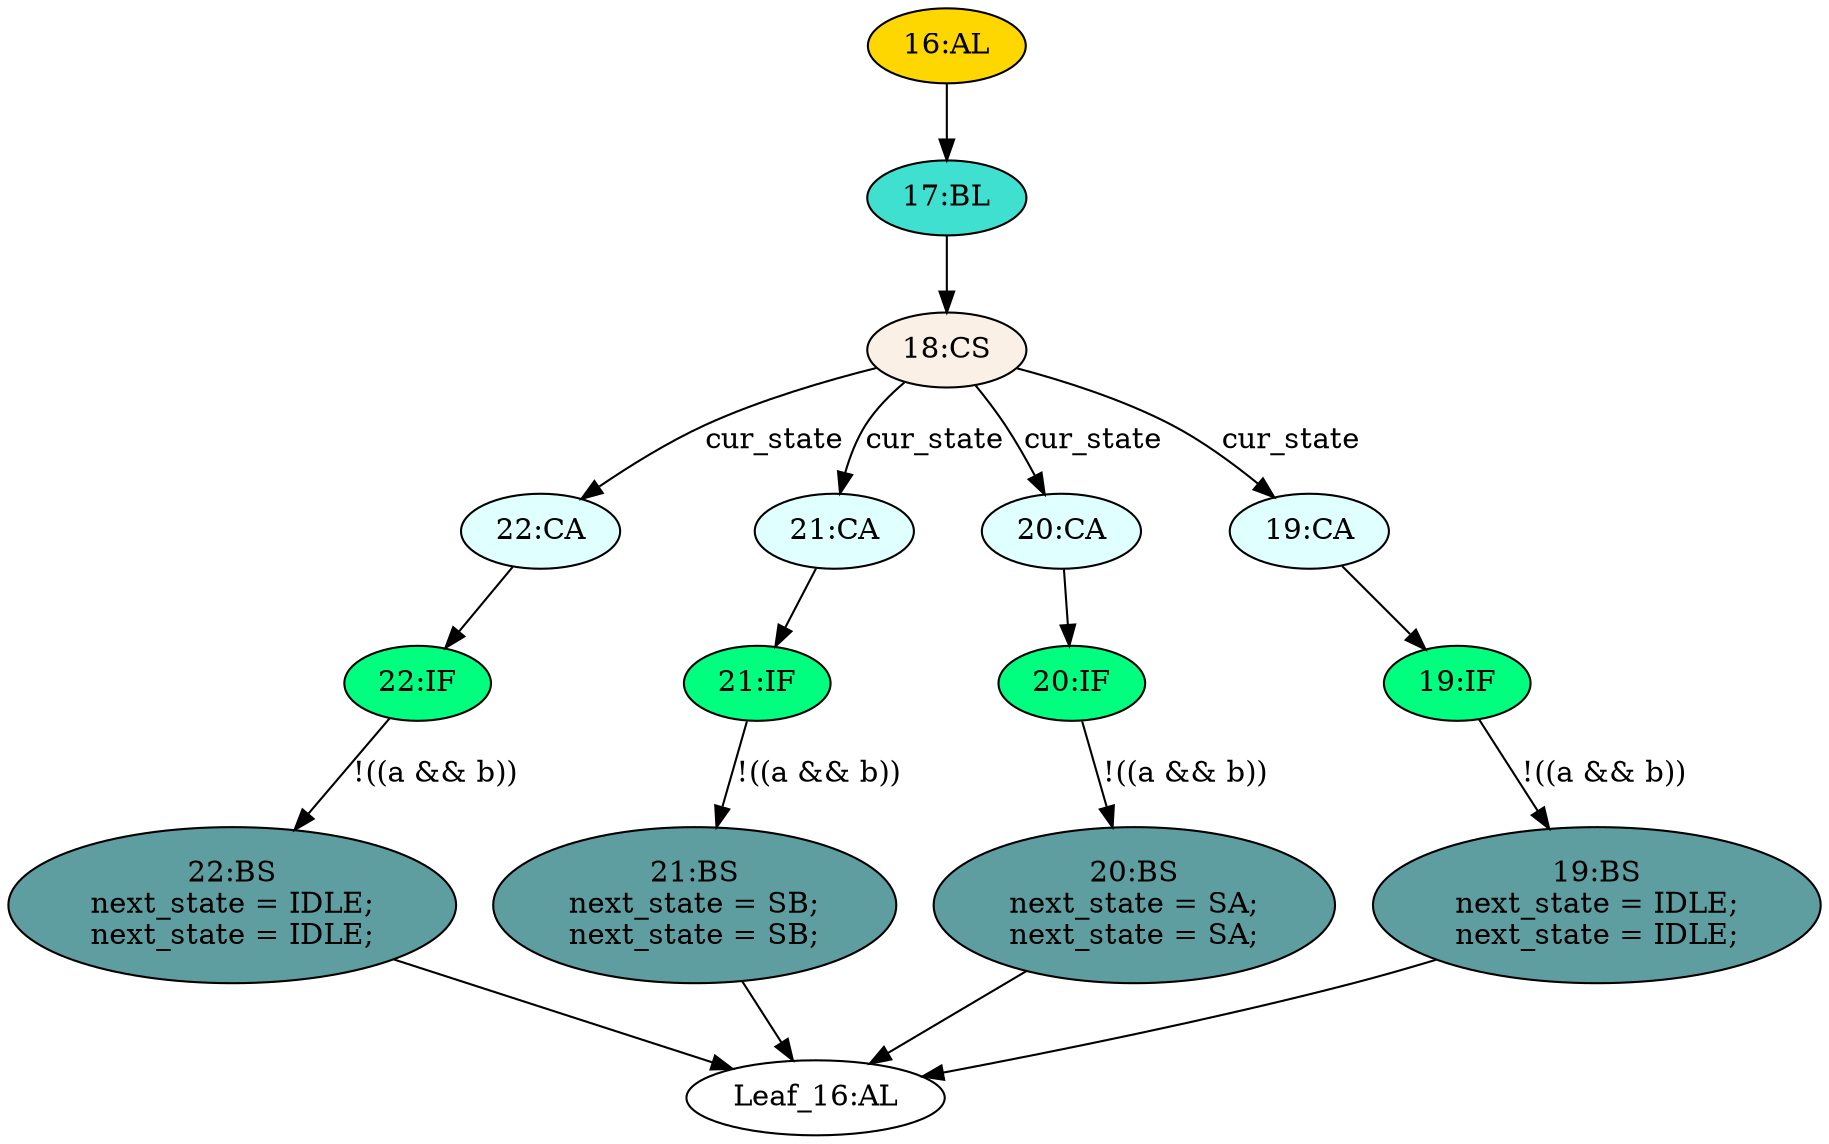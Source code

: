 strict digraph "" {
	node [label="\N"];
	"18:CS"	[ast="<pyverilog.vparser.ast.CaseStatement object at 0x7ff4369ae490>",
		fillcolor=linen,
		label="18:CS",
		statements="[]",
		style=filled,
		typ=CaseStatement];
	"22:CA"	[ast="<pyverilog.vparser.ast.Case object at 0x7ff436486350>",
		fillcolor=lightcyan,
		label="22:CA",
		statements="[]",
		style=filled,
		typ=Case];
	"18:CS" -> "22:CA"	[cond="['cur_state']",
		label=cur_state,
		lineno=18];
	"21:CA"	[ast="<pyverilog.vparser.ast.Case object at 0x7ff4369aeed0>",
		fillcolor=lightcyan,
		label="21:CA",
		statements="[]",
		style=filled,
		typ=Case];
	"18:CS" -> "21:CA"	[cond="['cur_state']",
		label=cur_state,
		lineno=18];
	"20:CA"	[ast="<pyverilog.vparser.ast.Case object at 0x7ff4369aead0>",
		fillcolor=lightcyan,
		label="20:CA",
		statements="[]",
		style=filled,
		typ=Case];
	"18:CS" -> "20:CA"	[cond="['cur_state']",
		label=cur_state,
		lineno=18];
	"19:CA"	[ast="<pyverilog.vparser.ast.Case object at 0x7ff4369ae610>",
		fillcolor=lightcyan,
		label="19:CA",
		statements="[]",
		style=filled,
		typ=Case];
	"18:CS" -> "19:CA"	[cond="['cur_state']",
		label=cur_state,
		lineno=18];
	"22:IF"	[ast="<pyverilog.vparser.ast.IfStatement object at 0x7ff4364863d0>",
		fillcolor=springgreen,
		label="22:IF",
		statements="[]",
		style=filled,
		typ=IfStatement];
	"22:BS"	[ast="<pyverilog.vparser.ast.BlockingSubstitution object at 0x7ff436486410>",
		fillcolor=cadetblue,
		label="22:BS
next_state = IDLE;
next_state = IDLE;",
		statements="[<pyverilog.vparser.ast.BlockingSubstitution object at 0x7ff436486410>, <pyverilog.vparser.ast.BlockingSubstitution object at 0x7ff436486410>]",
		style=filled,
		typ=BlockingSubstitution];
	"22:IF" -> "22:BS"	[cond="['a', 'b']",
		label="!((a && b))",
		lineno=22];
	"22:CA" -> "22:IF"	[cond="[]",
		lineno=None];
	"Leaf_16:AL"	[def_var="['next_state']",
		label="Leaf_16:AL"];
	"19:IF"	[ast="<pyverilog.vparser.ast.IfStatement object at 0x7ff4369ae690>",
		fillcolor=springgreen,
		label="19:IF",
		statements="[]",
		style=filled,
		typ=IfStatement];
	"19:BS"	[ast="<pyverilog.vparser.ast.BlockingSubstitution object at 0x7ff4369ae710>",
		fillcolor=cadetblue,
		label="19:BS
next_state = IDLE;
next_state = IDLE;",
		statements="[<pyverilog.vparser.ast.BlockingSubstitution object at 0x7ff4369ae710>, <pyverilog.vparser.ast.BlockingSubstitution object at 0x7ff4369ae710>]",
		style=filled,
		typ=BlockingSubstitution];
	"19:IF" -> "19:BS"	[cond="['a', 'b']",
		label="!((a && b))",
		lineno=19];
	"21:IF"	[ast="<pyverilog.vparser.ast.IfStatement object at 0x7ff4369aef50>",
		fillcolor=springgreen,
		label="21:IF",
		statements="[]",
		style=filled,
		typ=IfStatement];
	"21:CA" -> "21:IF"	[cond="[]",
		lineno=None];
	"21:BS"	[ast="<pyverilog.vparser.ast.BlockingSubstitution object at 0x7ff4369aef90>",
		fillcolor=cadetblue,
		label="21:BS
next_state = SB;
next_state = SB;",
		statements="[<pyverilog.vparser.ast.BlockingSubstitution object at 0x7ff4369aef90>, <pyverilog.vparser.ast.BlockingSubstitution object at 0x7ff4369aef90>]",
		style=filled,
		typ=BlockingSubstitution];
	"21:IF" -> "21:BS"	[cond="['a', 'b']",
		label="!((a && b))",
		lineno=21];
	"20:IF"	[ast="<pyverilog.vparser.ast.IfStatement object at 0x7ff4369aeb50>",
		fillcolor=springgreen,
		label="20:IF",
		statements="[]",
		style=filled,
		typ=IfStatement];
	"20:BS"	[ast="<pyverilog.vparser.ast.BlockingSubstitution object at 0x7ff4369aeb90>",
		fillcolor=cadetblue,
		label="20:BS
next_state = SA;
next_state = SA;",
		statements="[<pyverilog.vparser.ast.BlockingSubstitution object at 0x7ff4369aeb90>, <pyverilog.vparser.ast.BlockingSubstitution object at 0x7ff4369aeb90>]",
		style=filled,
		typ=BlockingSubstitution];
	"20:IF" -> "20:BS"	[cond="['a', 'b']",
		label="!((a && b))",
		lineno=20];
	"16:AL"	[ast="<pyverilog.vparser.ast.Always object at 0x7ff436486850>",
		clk_sens=False,
		fillcolor=gold,
		label="16:AL",
		sens="['cur_state', 'a', 'b']",
		statements="[]",
		style=filled,
		typ=Always,
		use_var="['a', 'cur_state', 'b']"];
	"17:BL"	[ast="<pyverilog.vparser.ast.Block object at 0x7ff4364867d0>",
		fillcolor=turquoise,
		label="17:BL",
		statements="[]",
		style=filled,
		typ=Block];
	"16:AL" -> "17:BL"	[cond="[]",
		lineno=None];
	"20:CA" -> "20:IF"	[cond="[]",
		lineno=None];
	"22:BS" -> "Leaf_16:AL"	[cond="[]",
		lineno=None];
	"17:BL" -> "18:CS"	[cond="[]",
		lineno=None];
	"20:BS" -> "Leaf_16:AL"	[cond="[]",
		lineno=None];
	"21:BS" -> "Leaf_16:AL"	[cond="[]",
		lineno=None];
	"19:BS" -> "Leaf_16:AL"	[cond="[]",
		lineno=None];
	"19:CA" -> "19:IF"	[cond="[]",
		lineno=None];
}
